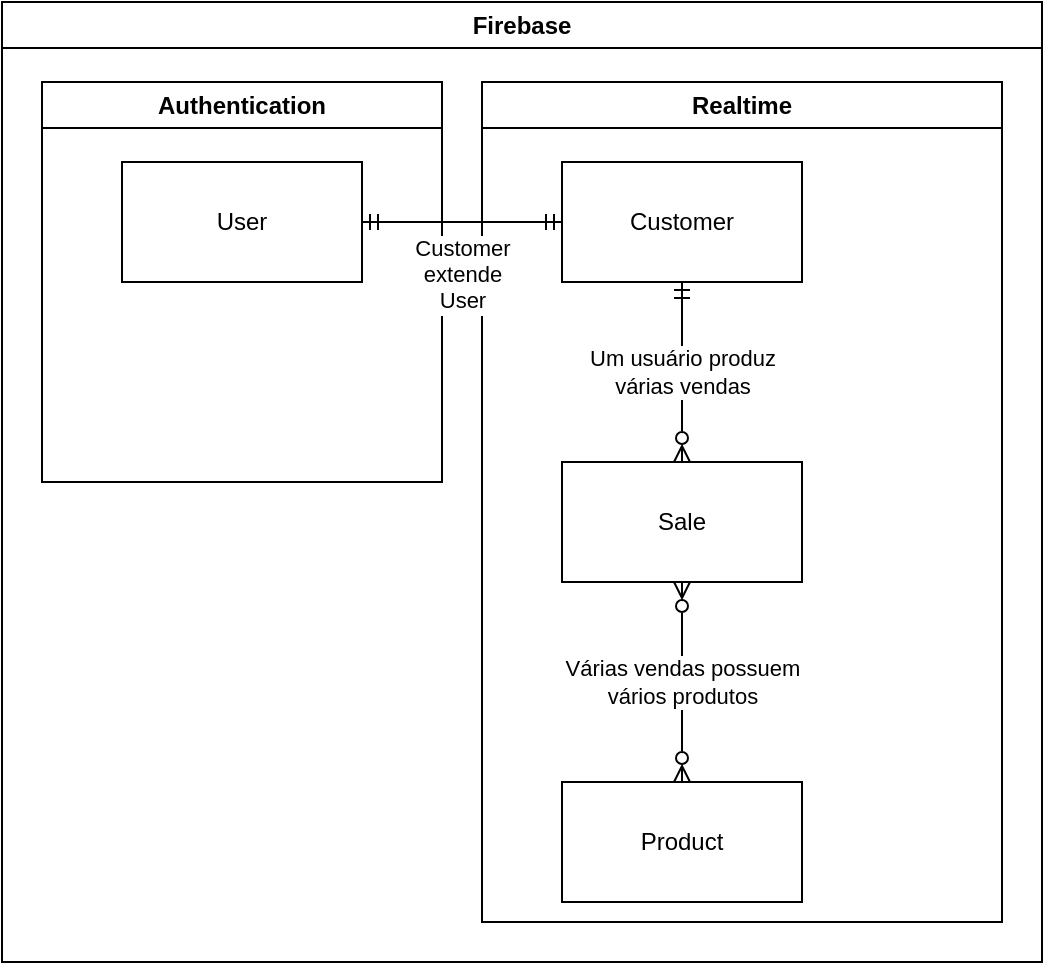 <mxfile>
    <diagram id="ZLS4vR0psTKxfGX6j8-w" name="Interno">
        <mxGraphModel dx="733" dy="520" grid="1" gridSize="10" guides="1" tooltips="1" connect="1" arrows="1" fold="1" page="1" pageScale="1" pageWidth="827" pageHeight="1169" math="0" shadow="0">
            <root>
                <mxCell id="0"/>
                <mxCell id="1" parent="0"/>
                <mxCell id="3" value="Firebase" style="swimlane;whiteSpace=wrap;html=1;" parent="1" vertex="1">
                    <mxGeometry x="40" y="40" width="520" height="480" as="geometry"/>
                </mxCell>
                <mxCell id="4" value="Realtime" style="swimlane;whiteSpace=wrap;html=1;" parent="3" vertex="1">
                    <mxGeometry x="240" y="40" width="260" height="420" as="geometry"/>
                </mxCell>
                <mxCell id="5" value="Product" style="rounded=0;whiteSpace=wrap;html=1;" parent="4" vertex="1">
                    <mxGeometry x="40" y="350" width="120" height="60" as="geometry"/>
                </mxCell>
                <mxCell id="6" value="Sale" style="rounded=0;whiteSpace=wrap;html=1;" parent="4" vertex="1">
                    <mxGeometry x="40" y="190" width="120" height="60" as="geometry"/>
                </mxCell>
                <mxCell id="7" value="Várias vendas possuem&lt;br&gt;vários produtos" style="edgeStyle=orthogonalEdgeStyle;rounded=0;orthogonalLoop=1;jettySize=auto;html=1;startArrow=ERzeroToMany;startFill=0;endArrow=ERzeroToMany;endFill=0;" parent="4" source="6" target="5" edge="1">
                    <mxGeometry relative="1" as="geometry"/>
                </mxCell>
                <mxCell id="8" value="Customer" style="rounded=0;whiteSpace=wrap;html=1;" parent="4" vertex="1">
                    <mxGeometry x="40" y="40" width="120" height="60" as="geometry"/>
                </mxCell>
                <mxCell id="9" value="Um usuário&amp;nbsp;produz &lt;br&gt;várias vendas" style="edgeStyle=orthogonalEdgeStyle;rounded=0;orthogonalLoop=1;jettySize=auto;html=1;startArrow=ERmandOne;startFill=0;endArrow=ERzeroToMany;endFill=0;" parent="4" source="8" target="6" edge="1">
                    <mxGeometry relative="1" as="geometry"/>
                </mxCell>
                <mxCell id="10" value="Authentication" style="swimlane;whiteSpace=wrap;html=1;" parent="3" vertex="1">
                    <mxGeometry x="20" y="40" width="200" height="200" as="geometry"/>
                </mxCell>
                <mxCell id="22" value="User" style="rounded=0;whiteSpace=wrap;html=1;" parent="10" vertex="1">
                    <mxGeometry x="40" y="40" width="120" height="60" as="geometry"/>
                </mxCell>
                <mxCell id="23" value="Customer&lt;br&gt;extende&lt;br&gt;User" style="edgeStyle=none;html=1;startArrow=ERmandOne;startFill=0;endArrow=ERmandOne;endFill=0;verticalAlign=top;" parent="3" source="22" target="8" edge="1">
                    <mxGeometry relative="1" as="geometry">
                        <mxPoint as="offset"/>
                    </mxGeometry>
                </mxCell>
            </root>
        </mxGraphModel>
    </diagram>
    <diagram id="vJXgp0cEs4OWCoVVEtdc" name="Professor">
        <mxGraphModel dx="733" dy="520" grid="1" gridSize="10" guides="1" tooltips="1" connect="1" arrows="1" fold="1" page="1" pageScale="1" pageWidth="827" pageHeight="1169" math="0" shadow="0">
            <root>
                <mxCell id="0"/>
                <mxCell id="1" parent="0"/>
            </root>
        </mxGraphModel>
    </diagram>
</mxfile>